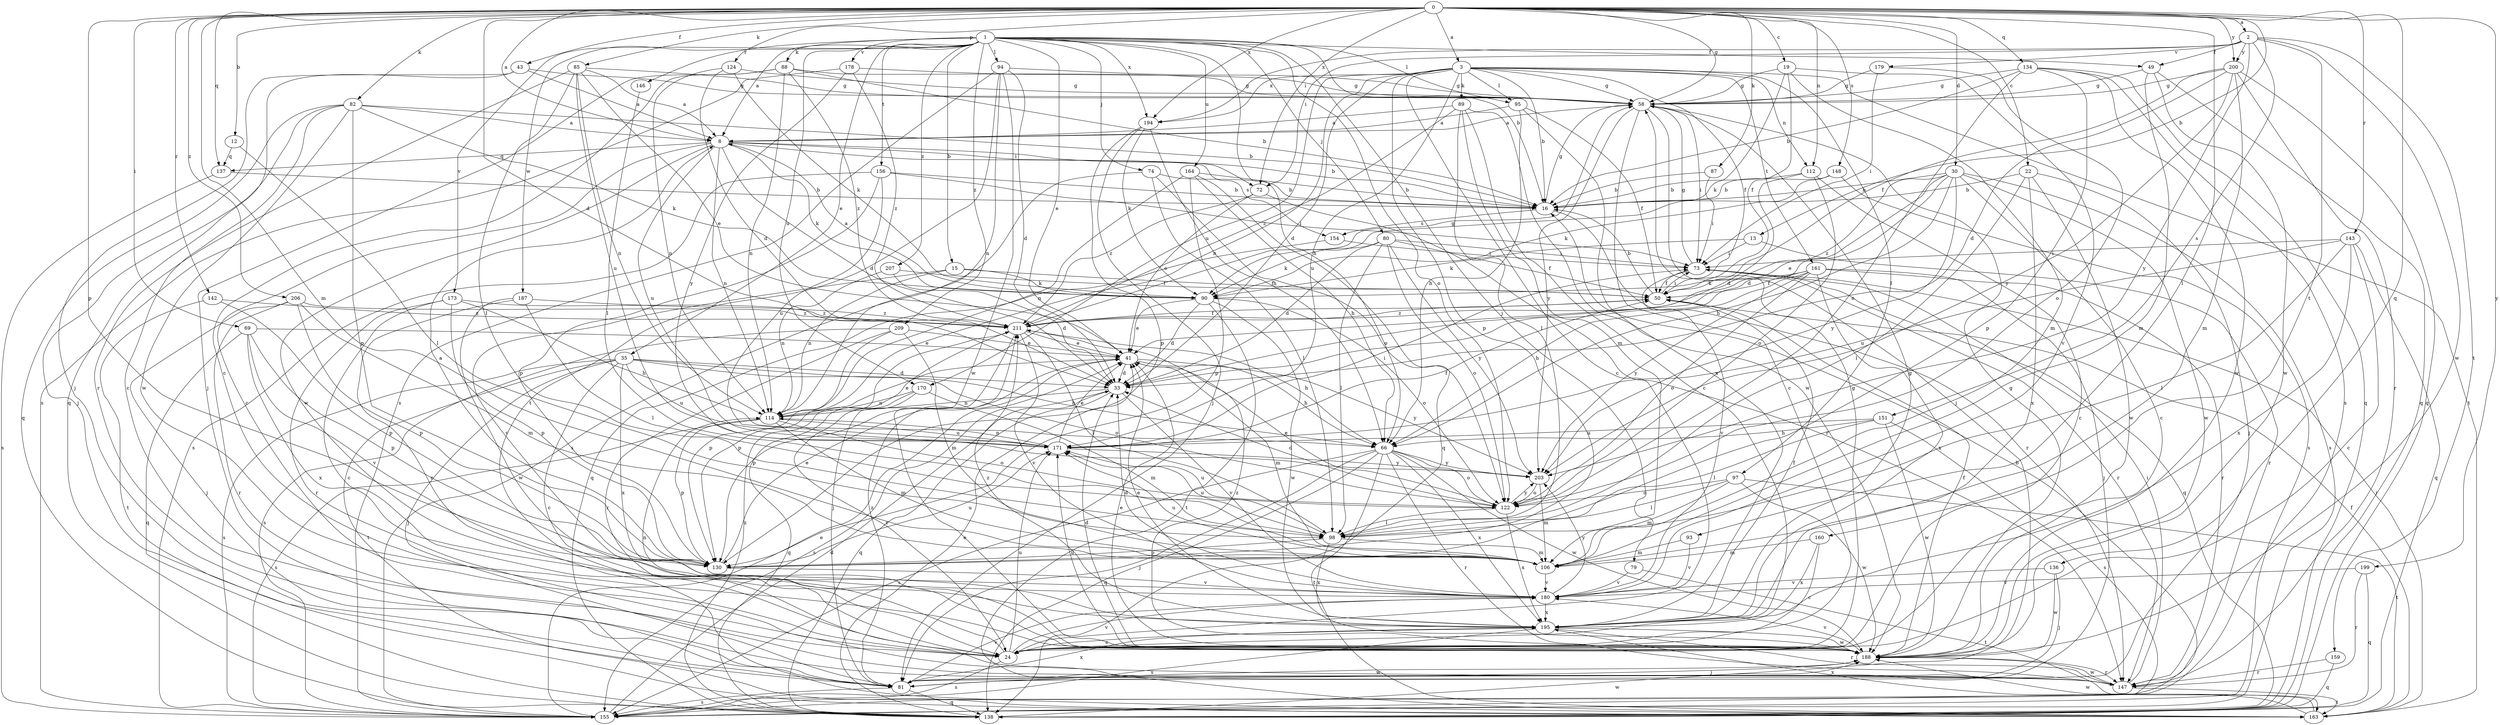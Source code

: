 strict digraph  {
0;
1;
2;
3;
8;
12;
13;
15;
16;
19;
22;
24;
30;
33;
35;
41;
43;
49;
50;
58;
66;
69;
72;
73;
74;
79;
80;
81;
82;
85;
87;
88;
89;
90;
93;
94;
95;
97;
98;
106;
112;
114;
122;
124;
130;
134;
136;
137;
138;
142;
143;
146;
147;
148;
151;
154;
155;
156;
159;
160;
161;
163;
164;
170;
171;
173;
178;
179;
180;
187;
188;
194;
195;
199;
200;
203;
206;
207;
209;
211;
0 -> 2  [label=a];
0 -> 3  [label=a];
0 -> 8  [label=a];
0 -> 12  [label=b];
0 -> 13  [label=b];
0 -> 19  [label=c];
0 -> 22  [label=c];
0 -> 30  [label=d];
0 -> 33  [label=d];
0 -> 43  [label=f];
0 -> 58  [label=g];
0 -> 69  [label=i];
0 -> 72  [label=i];
0 -> 82  [label=k];
0 -> 85  [label=k];
0 -> 87  [label=k];
0 -> 93  [label=l];
0 -> 106  [label=m];
0 -> 112  [label=n];
0 -> 124  [label=p];
0 -> 130  [label=p];
0 -> 134  [label=q];
0 -> 136  [label=q];
0 -> 137  [label=q];
0 -> 142  [label=r];
0 -> 143  [label=r];
0 -> 148  [label=s];
0 -> 194  [label=x];
0 -> 199  [label=y];
0 -> 200  [label=y];
0 -> 206  [label=z];
1 -> 8  [label=a];
1 -> 15  [label=b];
1 -> 16  [label=b];
1 -> 35  [label=e];
1 -> 41  [label=e];
1 -> 49  [label=f];
1 -> 66  [label=h];
1 -> 74  [label=j];
1 -> 79  [label=j];
1 -> 80  [label=j];
1 -> 88  [label=k];
1 -> 94  [label=l];
1 -> 95  [label=l];
1 -> 122  [label=o];
1 -> 146  [label=r];
1 -> 156  [label=t];
1 -> 164  [label=u];
1 -> 170  [label=u];
1 -> 173  [label=v];
1 -> 178  [label=v];
1 -> 187  [label=w];
1 -> 194  [label=x];
1 -> 207  [label=z];
1 -> 209  [label=z];
2 -> 49  [label=f];
2 -> 72  [label=i];
2 -> 151  [label=s];
2 -> 159  [label=t];
2 -> 160  [label=t];
2 -> 179  [label=v];
2 -> 188  [label=w];
2 -> 194  [label=x];
2 -> 200  [label=y];
2 -> 203  [label=y];
3 -> 16  [label=b];
3 -> 24  [label=c];
3 -> 33  [label=d];
3 -> 50  [label=f];
3 -> 58  [label=g];
3 -> 89  [label=k];
3 -> 95  [label=l];
3 -> 97  [label=l];
3 -> 112  [label=n];
3 -> 114  [label=n];
3 -> 130  [label=p];
3 -> 161  [label=t];
3 -> 163  [label=t];
3 -> 170  [label=u];
3 -> 171  [label=u];
3 -> 194  [label=x];
8 -> 16  [label=b];
8 -> 24  [label=c];
8 -> 33  [label=d];
8 -> 72  [label=i];
8 -> 90  [label=k];
8 -> 114  [label=n];
8 -> 137  [label=q];
8 -> 154  [label=s];
8 -> 171  [label=u];
8 -> 188  [label=w];
12 -> 98  [label=l];
12 -> 137  [label=q];
13 -> 73  [label=i];
13 -> 90  [label=k];
13 -> 147  [label=r];
15 -> 50  [label=f];
15 -> 90  [label=k];
15 -> 114  [label=n];
15 -> 180  [label=v];
16 -> 58  [label=g];
16 -> 147  [label=r];
16 -> 154  [label=s];
19 -> 50  [label=f];
19 -> 58  [label=g];
19 -> 90  [label=k];
19 -> 106  [label=m];
19 -> 180  [label=v];
22 -> 16  [label=b];
22 -> 81  [label=j];
22 -> 98  [label=l];
22 -> 188  [label=w];
22 -> 195  [label=x];
24 -> 58  [label=g];
24 -> 114  [label=n];
24 -> 155  [label=s];
24 -> 171  [label=u];
24 -> 180  [label=v];
30 -> 16  [label=b];
30 -> 24  [label=c];
30 -> 33  [label=d];
30 -> 41  [label=e];
30 -> 66  [label=h];
30 -> 155  [label=s];
30 -> 188  [label=w];
30 -> 203  [label=y];
30 -> 211  [label=z];
33 -> 114  [label=n];
33 -> 138  [label=q];
33 -> 155  [label=s];
33 -> 180  [label=v];
35 -> 24  [label=c];
35 -> 33  [label=d];
35 -> 66  [label=h];
35 -> 81  [label=j];
35 -> 122  [label=o];
35 -> 155  [label=s];
35 -> 163  [label=t];
35 -> 171  [label=u];
35 -> 195  [label=x];
41 -> 33  [label=d];
41 -> 66  [label=h];
41 -> 106  [label=m];
41 -> 130  [label=p];
41 -> 203  [label=y];
43 -> 8  [label=a];
43 -> 58  [label=g];
43 -> 81  [label=j];
43 -> 138  [label=q];
49 -> 58  [label=g];
49 -> 106  [label=m];
49 -> 138  [label=q];
49 -> 188  [label=w];
50 -> 16  [label=b];
50 -> 73  [label=i];
50 -> 211  [label=z];
58 -> 8  [label=a];
58 -> 24  [label=c];
58 -> 73  [label=i];
58 -> 81  [label=j];
58 -> 203  [label=y];
66 -> 81  [label=j];
66 -> 122  [label=o];
66 -> 138  [label=q];
66 -> 147  [label=r];
66 -> 155  [label=s];
66 -> 163  [label=t];
66 -> 188  [label=w];
66 -> 195  [label=x];
66 -> 203  [label=y];
69 -> 41  [label=e];
69 -> 130  [label=p];
69 -> 138  [label=q];
69 -> 180  [label=v];
69 -> 195  [label=x];
72 -> 41  [label=e];
72 -> 147  [label=r];
72 -> 211  [label=z];
73 -> 50  [label=f];
73 -> 58  [label=g];
73 -> 138  [label=q];
73 -> 147  [label=r];
73 -> 180  [label=v];
74 -> 16  [label=b];
74 -> 98  [label=l];
74 -> 122  [label=o];
74 -> 155  [label=s];
79 -> 163  [label=t];
79 -> 180  [label=v];
80 -> 33  [label=d];
80 -> 50  [label=f];
80 -> 73  [label=i];
80 -> 90  [label=k];
80 -> 98  [label=l];
80 -> 122  [label=o];
80 -> 203  [label=y];
81 -> 138  [label=q];
81 -> 155  [label=s];
81 -> 180  [label=v];
81 -> 188  [label=w];
81 -> 195  [label=x];
81 -> 211  [label=z];
82 -> 8  [label=a];
82 -> 16  [label=b];
82 -> 24  [label=c];
82 -> 81  [label=j];
82 -> 90  [label=k];
82 -> 130  [label=p];
82 -> 138  [label=q];
82 -> 188  [label=w];
85 -> 8  [label=a];
85 -> 41  [label=e];
85 -> 58  [label=g];
85 -> 98  [label=l];
85 -> 114  [label=n];
85 -> 147  [label=r];
85 -> 171  [label=u];
87 -> 16  [label=b];
87 -> 73  [label=i];
88 -> 16  [label=b];
88 -> 24  [label=c];
88 -> 58  [label=g];
88 -> 81  [label=j];
88 -> 114  [label=n];
88 -> 211  [label=z];
89 -> 8  [label=a];
89 -> 24  [label=c];
89 -> 98  [label=l];
89 -> 106  [label=m];
89 -> 188  [label=w];
89 -> 211  [label=z];
90 -> 8  [label=a];
90 -> 33  [label=d];
90 -> 41  [label=e];
90 -> 122  [label=o];
90 -> 163  [label=t];
90 -> 188  [label=w];
93 -> 106  [label=m];
93 -> 180  [label=v];
94 -> 33  [label=d];
94 -> 58  [label=g];
94 -> 114  [label=n];
94 -> 155  [label=s];
94 -> 163  [label=t];
94 -> 188  [label=w];
95 -> 8  [label=a];
95 -> 50  [label=f];
95 -> 66  [label=h];
95 -> 195  [label=x];
97 -> 98  [label=l];
97 -> 106  [label=m];
97 -> 122  [label=o];
97 -> 163  [label=t];
97 -> 188  [label=w];
98 -> 106  [label=m];
98 -> 130  [label=p];
98 -> 171  [label=u];
98 -> 195  [label=x];
106 -> 171  [label=u];
106 -> 180  [label=v];
112 -> 16  [label=b];
112 -> 24  [label=c];
112 -> 33  [label=d];
112 -> 122  [label=o];
114 -> 41  [label=e];
114 -> 106  [label=m];
114 -> 122  [label=o];
114 -> 130  [label=p];
114 -> 155  [label=s];
114 -> 171  [label=u];
122 -> 33  [label=d];
122 -> 41  [label=e];
122 -> 98  [label=l];
122 -> 171  [label=u];
122 -> 195  [label=x];
122 -> 203  [label=y];
124 -> 33  [label=d];
124 -> 58  [label=g];
124 -> 90  [label=k];
124 -> 114  [label=n];
130 -> 8  [label=a];
130 -> 41  [label=e];
130 -> 171  [label=u];
130 -> 180  [label=v];
134 -> 16  [label=b];
134 -> 58  [label=g];
134 -> 122  [label=o];
134 -> 130  [label=p];
134 -> 138  [label=q];
134 -> 155  [label=s];
134 -> 188  [label=w];
136 -> 81  [label=j];
136 -> 180  [label=v];
136 -> 188  [label=w];
137 -> 16  [label=b];
137 -> 155  [label=s];
138 -> 41  [label=e];
138 -> 188  [label=w];
138 -> 211  [label=z];
142 -> 130  [label=p];
142 -> 163  [label=t];
142 -> 211  [label=z];
143 -> 24  [label=c];
143 -> 73  [label=i];
143 -> 98  [label=l];
143 -> 138  [label=q];
143 -> 171  [label=u];
143 -> 195  [label=x];
146 -> 98  [label=l];
147 -> 73  [label=i];
147 -> 163  [label=t];
147 -> 188  [label=w];
148 -> 16  [label=b];
148 -> 90  [label=k];
148 -> 155  [label=s];
151 -> 66  [label=h];
151 -> 98  [label=l];
151 -> 155  [label=s];
151 -> 171  [label=u];
151 -> 188  [label=w];
154 -> 73  [label=i];
154 -> 138  [label=q];
155 -> 16  [label=b];
155 -> 33  [label=d];
155 -> 41  [label=e];
156 -> 16  [label=b];
156 -> 73  [label=i];
156 -> 130  [label=p];
156 -> 155  [label=s];
156 -> 171  [label=u];
159 -> 138  [label=q];
159 -> 147  [label=r];
160 -> 24  [label=c];
160 -> 106  [label=m];
160 -> 195  [label=x];
161 -> 50  [label=f];
161 -> 66  [label=h];
161 -> 81  [label=j];
161 -> 90  [label=k];
161 -> 122  [label=o];
161 -> 147  [label=r];
161 -> 195  [label=x];
161 -> 203  [label=y];
163 -> 50  [label=f];
163 -> 73  [label=i];
163 -> 188  [label=w];
163 -> 195  [label=x];
164 -> 16  [label=b];
164 -> 66  [label=h];
164 -> 114  [label=n];
164 -> 130  [label=p];
164 -> 138  [label=q];
170 -> 24  [label=c];
170 -> 106  [label=m];
170 -> 114  [label=n];
170 -> 138  [label=q];
171 -> 41  [label=e];
171 -> 50  [label=f];
171 -> 73  [label=i];
171 -> 114  [label=n];
171 -> 203  [label=y];
173 -> 24  [label=c];
173 -> 66  [label=h];
173 -> 130  [label=p];
173 -> 147  [label=r];
173 -> 211  [label=z];
178 -> 58  [label=g];
178 -> 155  [label=s];
178 -> 203  [label=y];
178 -> 211  [label=z];
179 -> 58  [label=g];
179 -> 73  [label=i];
179 -> 122  [label=o];
180 -> 33  [label=d];
180 -> 195  [label=x];
180 -> 203  [label=y];
187 -> 24  [label=c];
187 -> 98  [label=l];
187 -> 188  [label=w];
187 -> 211  [label=z];
188 -> 33  [label=d];
188 -> 41  [label=e];
188 -> 50  [label=f];
188 -> 58  [label=g];
188 -> 81  [label=j];
188 -> 147  [label=r];
188 -> 171  [label=u];
188 -> 180  [label=v];
188 -> 211  [label=z];
194 -> 66  [label=h];
194 -> 81  [label=j];
194 -> 90  [label=k];
194 -> 130  [label=p];
195 -> 24  [label=c];
195 -> 41  [label=e];
195 -> 50  [label=f];
195 -> 58  [label=g];
195 -> 147  [label=r];
195 -> 155  [label=s];
195 -> 188  [label=w];
195 -> 211  [label=z];
199 -> 138  [label=q];
199 -> 147  [label=r];
199 -> 180  [label=v];
200 -> 33  [label=d];
200 -> 50  [label=f];
200 -> 58  [label=g];
200 -> 106  [label=m];
200 -> 138  [label=q];
200 -> 147  [label=r];
200 -> 203  [label=y];
203 -> 106  [label=m];
203 -> 122  [label=o];
206 -> 81  [label=j];
206 -> 106  [label=m];
206 -> 130  [label=p];
206 -> 147  [label=r];
206 -> 211  [label=z];
207 -> 33  [label=d];
207 -> 50  [label=f];
207 -> 114  [label=n];
209 -> 41  [label=e];
209 -> 106  [label=m];
209 -> 130  [label=p];
209 -> 147  [label=r];
209 -> 155  [label=s];
211 -> 41  [label=e];
211 -> 50  [label=f];
211 -> 58  [label=g];
211 -> 66  [label=h];
211 -> 81  [label=j];
211 -> 98  [label=l];
211 -> 130  [label=p];
211 -> 180  [label=v];
}
